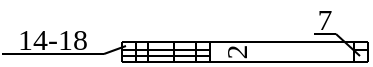 <mxfile version="14.5.1" type="device"><diagram id="sRBYyVevps4pl8VskuLO" name="Page-1"><mxGraphModel dx="838" dy="666" grid="1" gridSize="1" guides="1" tooltips="1" connect="1" arrows="1" fold="1" page="1" pageScale="1" pageWidth="280" pageHeight="200" math="0" shadow="0"><root><mxCell id="0"/><mxCell id="1" parent="0"/><mxCell id="vrU-JMcrjtKYh5BIRuSD-8" value="" style="rounded=0;whiteSpace=wrap;html=1;fontSize=15;noLabel=1;fontColor=none;strokeColor=none;" vertex="1" parent="1"><mxGeometry x="249" y="169" width="12" height="14" as="geometry"/></mxCell><mxCell id="U6kisqNHEcAzyzzc-JyP-227" value="" style="endArrow=none;html=1;fontSize=15;" parent="1" edge="1"><mxGeometry width="50" height="50" relative="1" as="geometry"><mxPoint x="153" y="196" as="sourcePoint"/><mxPoint x="153" y="186" as="targetPoint"/></mxGeometry></mxCell><mxCell id="U6kisqNHEcAzyzzc-JyP-231" value="" style="endArrow=none;html=1;fontSize=15;" parent="1" edge="1"><mxGeometry width="50" height="50" relative="1" as="geometry"><mxPoint x="153" y="196" as="sourcePoint"/><mxPoint x="276" y="196" as="targetPoint"/></mxGeometry></mxCell><mxCell id="U6kisqNHEcAzyzzc-JyP-232" value="" style="endArrow=none;html=1;fontSize=15;" parent="1" edge="1"><mxGeometry width="50" height="50" relative="1" as="geometry"><mxPoint x="276" y="196" as="sourcePoint"/><mxPoint x="276" y="186" as="targetPoint"/></mxGeometry></mxCell><mxCell id="U6kisqNHEcAzyzzc-JyP-262" value="&lt;font face=&quot;Verdana&quot; style=&quot;font-size: 15px&quot;&gt;7&lt;/font&gt;" style="text;html=1;strokeColor=none;fillColor=none;align=center;verticalAlign=middle;whiteSpace=wrap;rounded=0;fontSize=15;" parent="1" vertex="1"><mxGeometry x="249" y="166" width="11" height="16" as="geometry"/></mxCell><mxCell id="U6kisqNHEcAzyzzc-JyP-279" value="" style="endArrow=none;html=1;fontSize=15;" parent="1" edge="1"><mxGeometry width="50" height="50" relative="1" as="geometry"><mxPoint x="160" y="196" as="sourcePoint"/><mxPoint x="160" y="186" as="targetPoint"/></mxGeometry></mxCell><mxCell id="U6kisqNHEcAzyzzc-JyP-280" value="" style="endArrow=none;html=1;fontSize=15;" parent="1" edge="1"><mxGeometry width="50" height="50" relative="1" as="geometry"><mxPoint x="166" y="195.67" as="sourcePoint"/><mxPoint x="166" y="186" as="targetPoint"/></mxGeometry></mxCell><mxCell id="U6kisqNHEcAzyzzc-JyP-282" value="" style="endArrow=none;html=1;fontSize=15;" parent="1" edge="1"><mxGeometry width="50" height="50" relative="1" as="geometry"><mxPoint x="179" y="195.67" as="sourcePoint"/><mxPoint x="179" y="186" as="targetPoint"/></mxGeometry></mxCell><mxCell id="U6kisqNHEcAzyzzc-JyP-283" value="" style="endArrow=none;html=1;fontSize=15;" parent="1" edge="1"><mxGeometry width="50" height="50" relative="1" as="geometry"><mxPoint x="190" y="195.67" as="sourcePoint"/><mxPoint x="190" y="186" as="targetPoint"/></mxGeometry></mxCell><mxCell id="U6kisqNHEcAzyzzc-JyP-284" value="" style="endArrow=none;html=1;fontSize=15;" parent="1" edge="1"><mxGeometry width="50" height="50" relative="1" as="geometry"><mxPoint x="197" y="195.67" as="sourcePoint"/><mxPoint x="197" y="186" as="targetPoint"/></mxGeometry></mxCell><mxCell id="U6kisqNHEcAzyzzc-JyP-286" value="" style="endArrow=none;html=1;fontSize=15;" parent="1" edge="1"><mxGeometry width="50" height="50" relative="1" as="geometry"><mxPoint x="269" y="190" as="sourcePoint"/><mxPoint x="276" y="190" as="targetPoint"/></mxGeometry></mxCell><mxCell id="U6kisqNHEcAzyzzc-JyP-288" value="" style="endArrow=none;html=1;fontSize=15;" parent="1" edge="1"><mxGeometry width="50" height="50" relative="1" as="geometry"><mxPoint x="153.0" y="186" as="sourcePoint"/><mxPoint x="276" y="186" as="targetPoint"/></mxGeometry></mxCell><mxCell id="U6kisqNHEcAzyzzc-JyP-289" value="" style="endArrow=none;html=1;fontSize=15;" parent="1" edge="1"><mxGeometry width="50" height="50" relative="1" as="geometry"><mxPoint x="269" y="195.67" as="sourcePoint"/><mxPoint x="269" y="186" as="targetPoint"/></mxGeometry></mxCell><mxCell id="U6kisqNHEcAzyzzc-JyP-298" value="" style="endArrow=none;html=1;fontSize=15;" parent="1" edge="1"><mxGeometry width="50" height="50" relative="1" as="geometry"><mxPoint x="153.0" y="190" as="sourcePoint"/><mxPoint x="197" y="190" as="targetPoint"/></mxGeometry></mxCell><mxCell id="U6kisqNHEcAzyzzc-JyP-299" value="" style="endArrow=none;html=1;fontSize=15;" parent="1" edge="1"><mxGeometry width="50" height="50" relative="1" as="geometry"><mxPoint x="153.0" y="193" as="sourcePoint"/><mxPoint x="197" y="193" as="targetPoint"/></mxGeometry></mxCell><mxCell id="U6kisqNHEcAzyzzc-JyP-300" value="&lt;font face=&quot;Verdana&quot; style=&quot;font-size: 15px;&quot;&gt;2&lt;/font&gt;" style="text;html=1;strokeColor=none;fillColor=none;align=center;verticalAlign=middle;whiteSpace=wrap;rounded=0;fontSize=15;rotation=-90;" parent="1" vertex="1"><mxGeometry x="205" y="180" width="8.38" height="21.5" as="geometry"/></mxCell><mxCell id="U6kisqNHEcAzyzzc-JyP-305" value="" style="endArrow=none;html=1;fontSize=15;entryX=0;entryY=1;entryDx=0;entryDy=0;exitX=1;exitY=1;exitDx=0;exitDy=0;" parent="1" source="U6kisqNHEcAzyzzc-JyP-262" target="U6kisqNHEcAzyzzc-JyP-262" edge="1"><mxGeometry width="50" height="50" relative="1" as="geometry"><mxPoint x="139" y="202" as="sourcePoint"/><mxPoint x="189" y="152" as="targetPoint"/></mxGeometry></mxCell><mxCell id="U6kisqNHEcAzyzzc-JyP-306" value="&lt;font face=&quot;Verdana&quot; style=&quot;font-size: 15px&quot;&gt;14-18&lt;/font&gt;" style="text;html=1;strokeColor=none;fillColor=none;align=center;verticalAlign=middle;whiteSpace=wrap;rounded=0;fontSize=15;" parent="1" vertex="1"><mxGeometry x="93" y="176" width="51" height="16" as="geometry"/></mxCell><mxCell id="U6kisqNHEcAzyzzc-JyP-307" value="" style="endArrow=none;html=1;fontSize=15;entryX=0;entryY=1;entryDx=0;entryDy=0;exitX=1;exitY=1;exitDx=0;exitDy=0;" parent="1" source="U6kisqNHEcAzyzzc-JyP-306" target="U6kisqNHEcAzyzzc-JyP-306" edge="1"><mxGeometry width="50" height="50" relative="1" as="geometry"><mxPoint x="43" y="203" as="sourcePoint"/><mxPoint x="93" y="153" as="targetPoint"/></mxGeometry></mxCell><mxCell id="U6kisqNHEcAzyzzc-JyP-308" value="" style="endArrow=none;html=1;fontSize=15;entryX=1;entryY=1;entryDx=0;entryDy=0;" parent="1" target="U6kisqNHEcAzyzzc-JyP-306" edge="1"><mxGeometry width="50" height="50" relative="1" as="geometry"><mxPoint x="155" y="188" as="sourcePoint"/><mxPoint x="133" y="189" as="targetPoint"/></mxGeometry></mxCell><mxCell id="U6kisqNHEcAzyzzc-JyP-312" value="" style="endArrow=none;html=1;fontSize=15;entryX=1;entryY=1;entryDx=0;entryDy=0;" parent="1" target="U6kisqNHEcAzyzzc-JyP-262" edge="1"><mxGeometry width="50" height="50" relative="1" as="geometry"><mxPoint x="272" y="193" as="sourcePoint"/><mxPoint x="264" y="129.81" as="targetPoint"/></mxGeometry></mxCell></root></mxGraphModel></diagram></mxfile>